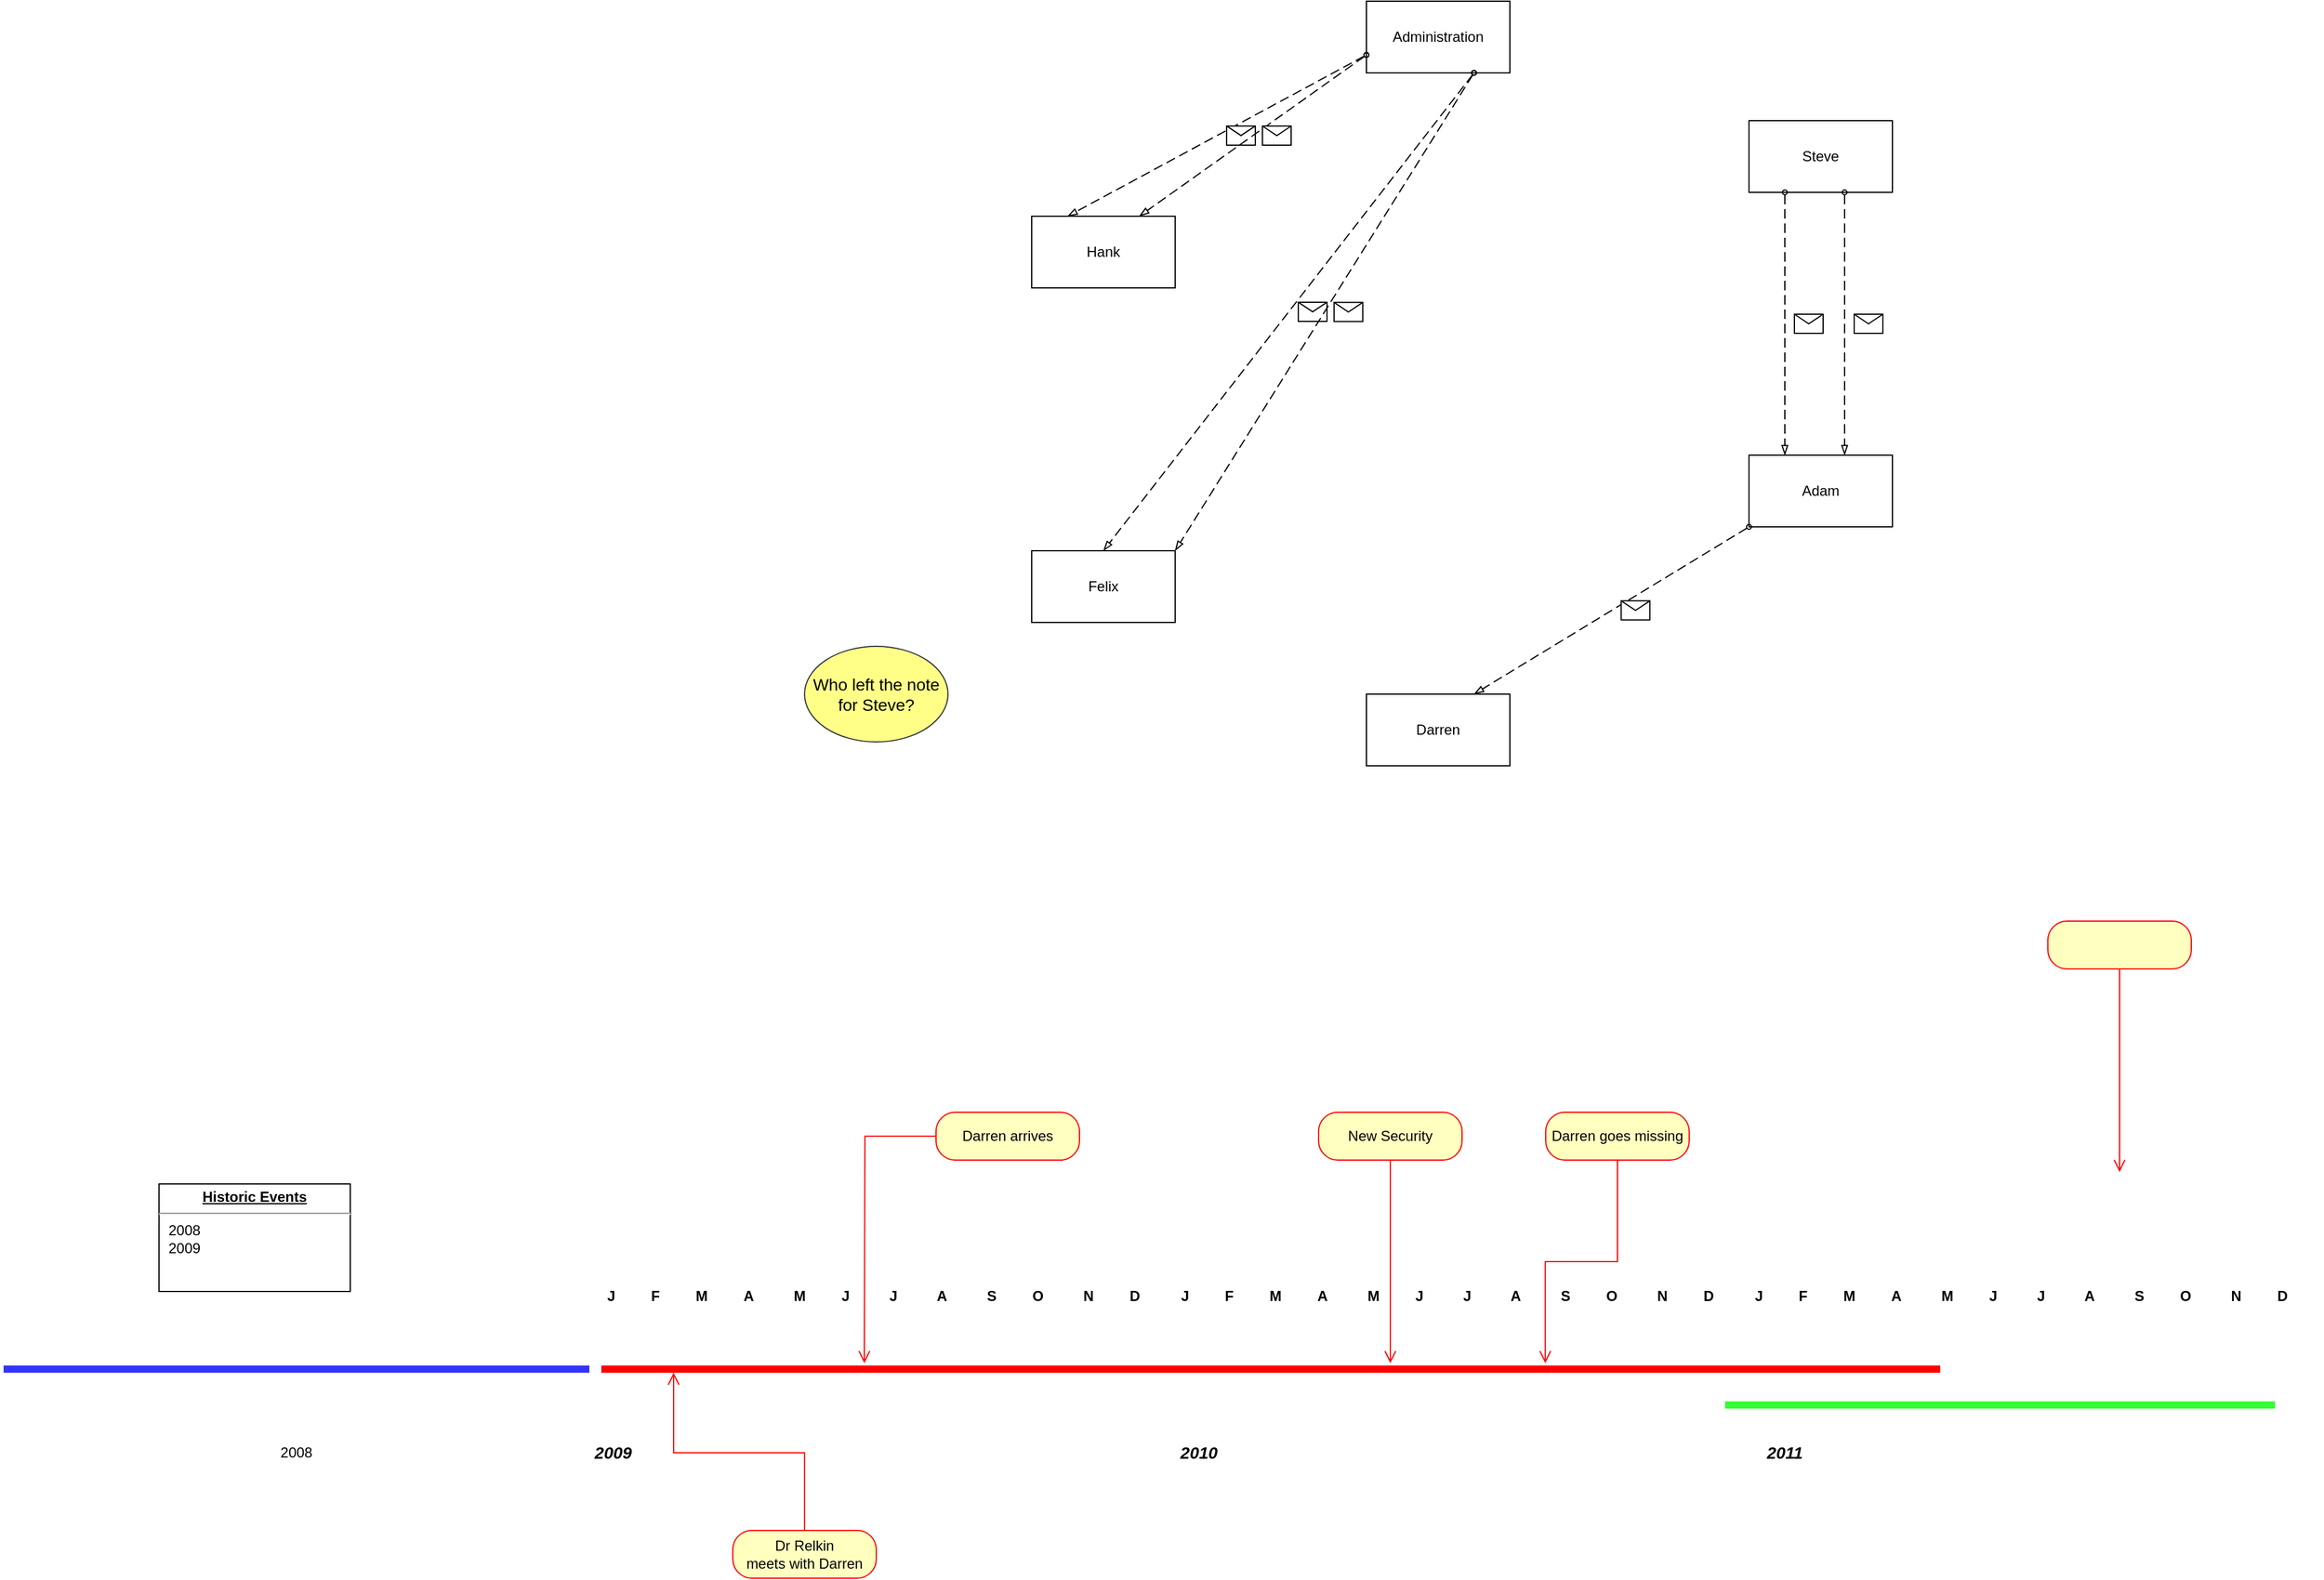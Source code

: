 <mxfile version="15.9.4" type="github">
  <diagram id="50J1hsUeFU688QyFhv9B" name="Page-1">
    <mxGraphModel dx="2220" dy="673" grid="1" gridSize="10" guides="1" tooltips="1" connect="1" arrows="1" fold="1" page="1" pageScale="1" pageWidth="827" pageHeight="1169" math="0" shadow="0">
      <root>
        <mxCell id="0" />
        <mxCell id="1" parent="0" />
        <mxCell id="q0hlCq6jyJoXcsFqNNth-1" value="Hank" style="rounded=0;whiteSpace=wrap;html=1;" vertex="1" parent="1">
          <mxGeometry x="40" y="200" width="120" height="60" as="geometry" />
        </mxCell>
        <mxCell id="q0hlCq6jyJoXcsFqNNth-2" value="Adam" style="rounded=0;whiteSpace=wrap;html=1;" vertex="1" parent="1">
          <mxGeometry x="640" y="400" width="120" height="60" as="geometry" />
        </mxCell>
        <mxCell id="q0hlCq6jyJoXcsFqNNth-3" value="Steve" style="rounded=0;whiteSpace=wrap;html=1;" vertex="1" parent="1">
          <mxGeometry x="640" y="120" width="120" height="60" as="geometry" />
        </mxCell>
        <mxCell id="q0hlCq6jyJoXcsFqNNth-4" value="Administration" style="rounded=0;whiteSpace=wrap;html=1;" vertex="1" parent="1">
          <mxGeometry x="320" y="20" width="120" height="60" as="geometry" />
        </mxCell>
        <mxCell id="q0hlCq6jyJoXcsFqNNth-62" value="Felix" style="rounded=0;whiteSpace=wrap;html=1;" vertex="1" parent="1">
          <mxGeometry x="40" y="480" width="120" height="60" as="geometry" />
        </mxCell>
        <mxCell id="q0hlCq6jyJoXcsFqNNth-67" value="" style="endArrow=blockThin;html=1;labelPosition=left;verticalLabelPosition=middle;align=right;verticalAlign=middle;dashed=1;dashPattern=8 4;endFill=0;startArrow=oval;startFill=0;endSize=6;startSize=4;rounded=0;exitX=0;exitY=0.75;exitDx=0;exitDy=0;entryX=0.25;entryY=0;entryDx=0;entryDy=0;" edge="1" parent="1" source="q0hlCq6jyJoXcsFqNNth-4" target="q0hlCq6jyJoXcsFqNNth-1">
          <mxGeometry relative="1" as="geometry">
            <mxPoint x="130" y="110" as="sourcePoint" />
            <mxPoint x="290" y="110" as="targetPoint" />
          </mxGeometry>
        </mxCell>
        <mxCell id="q0hlCq6jyJoXcsFqNNth-68" value="" style="shape=message;html=1;outlineConnect=0;labelPosition=left;verticalLabelPosition=middle;align=right;verticalAlign=middle;spacingRight=5;labelBackgroundColor=#ffffff;" vertex="1" parent="q0hlCq6jyJoXcsFqNNth-67">
          <mxGeometry width="24" height="16" relative="1" as="geometry">
            <mxPoint x="8" y="-8" as="offset" />
          </mxGeometry>
        </mxCell>
        <mxCell id="q0hlCq6jyJoXcsFqNNth-69" value="" style="endArrow=blockThin;html=1;labelPosition=left;verticalLabelPosition=middle;align=right;verticalAlign=middle;dashed=1;dashPattern=8 4;endFill=0;startArrow=oval;startFill=0;endSize=6;startSize=4;rounded=0;exitX=0;exitY=0.75;exitDx=0;exitDy=0;" edge="1" parent="1" source="q0hlCq6jyJoXcsFqNNth-4">
          <mxGeometry relative="1" as="geometry">
            <mxPoint x="350" y="80" as="sourcePoint" />
            <mxPoint x="130" y="200" as="targetPoint" />
          </mxGeometry>
        </mxCell>
        <mxCell id="q0hlCq6jyJoXcsFqNNth-70" value="" style="shape=message;html=1;outlineConnect=0;labelPosition=left;verticalLabelPosition=middle;align=right;verticalAlign=middle;spacingRight=5;labelBackgroundColor=#ffffff;" vertex="1" parent="q0hlCq6jyJoXcsFqNNth-69">
          <mxGeometry width="24" height="16" relative="1" as="geometry">
            <mxPoint x="8" y="-8" as="offset" />
          </mxGeometry>
        </mxCell>
        <mxCell id="q0hlCq6jyJoXcsFqNNth-71" value="" style="endArrow=blockThin;html=1;labelPosition=left;verticalLabelPosition=middle;align=right;verticalAlign=middle;dashed=1;dashPattern=8 4;endFill=0;startArrow=oval;startFill=0;endSize=6;startSize=4;rounded=0;exitX=0.25;exitY=1;exitDx=0;exitDy=0;entryX=0.25;entryY=0;entryDx=0;entryDy=0;" edge="1" parent="1" source="q0hlCq6jyJoXcsFqNNth-3" target="q0hlCq6jyJoXcsFqNNth-2">
          <mxGeometry relative="1" as="geometry">
            <mxPoint x="680" y="180" as="sourcePoint" />
            <mxPoint x="460" y="300" as="targetPoint" />
          </mxGeometry>
        </mxCell>
        <mxCell id="q0hlCq6jyJoXcsFqNNth-72" value="" style="shape=message;html=1;outlineConnect=0;labelPosition=left;verticalLabelPosition=middle;align=right;verticalAlign=middle;spacingRight=5;labelBackgroundColor=#ffffff;" vertex="1" parent="q0hlCq6jyJoXcsFqNNth-71">
          <mxGeometry width="24" height="16" relative="1" as="geometry">
            <mxPoint x="8" y="-8" as="offset" />
          </mxGeometry>
        </mxCell>
        <mxCell id="q0hlCq6jyJoXcsFqNNth-73" value="" style="endArrow=blockThin;html=1;labelPosition=left;verticalLabelPosition=middle;align=right;verticalAlign=middle;dashed=1;dashPattern=8 4;endFill=0;startArrow=oval;startFill=0;endSize=6;startSize=4;rounded=0;exitX=0.25;exitY=1;exitDx=0;exitDy=0;entryX=0.25;entryY=0;entryDx=0;entryDy=0;" edge="1" parent="1">
          <mxGeometry relative="1" as="geometry">
            <mxPoint x="720" y="180" as="sourcePoint" />
            <mxPoint x="720" y="400" as="targetPoint" />
          </mxGeometry>
        </mxCell>
        <mxCell id="q0hlCq6jyJoXcsFqNNth-74" value="" style="shape=message;html=1;outlineConnect=0;labelPosition=left;verticalLabelPosition=middle;align=right;verticalAlign=middle;spacingRight=5;labelBackgroundColor=#ffffff;" vertex="1" parent="q0hlCq6jyJoXcsFqNNth-73">
          <mxGeometry width="24" height="16" relative="1" as="geometry">
            <mxPoint x="8" y="-8" as="offset" />
          </mxGeometry>
        </mxCell>
        <mxCell id="q0hlCq6jyJoXcsFqNNth-75" value="" style="endArrow=blockThin;html=1;labelPosition=left;verticalLabelPosition=middle;align=right;verticalAlign=middle;dashed=1;dashPattern=8 4;endFill=0;startArrow=oval;startFill=0;endSize=6;startSize=4;rounded=0;exitX=0.75;exitY=1;exitDx=0;exitDy=0;entryX=0.5;entryY=0;entryDx=0;entryDy=0;" edge="1" parent="1" source="q0hlCq6jyJoXcsFqNNth-4" target="q0hlCq6jyJoXcsFqNNth-62">
          <mxGeometry relative="1" as="geometry">
            <mxPoint x="480" y="140" as="sourcePoint" />
            <mxPoint x="260" y="260" as="targetPoint" />
          </mxGeometry>
        </mxCell>
        <mxCell id="q0hlCq6jyJoXcsFqNNth-76" value="" style="shape=message;html=1;outlineConnect=0;labelPosition=left;verticalLabelPosition=middle;align=right;verticalAlign=middle;spacingRight=5;labelBackgroundColor=#ffffff;" vertex="1" parent="q0hlCq6jyJoXcsFqNNth-75">
          <mxGeometry width="24" height="16" relative="1" as="geometry">
            <mxPoint x="8" y="-8" as="offset" />
          </mxGeometry>
        </mxCell>
        <mxCell id="q0hlCq6jyJoXcsFqNNth-77" value="" style="endArrow=blockThin;html=1;labelPosition=left;verticalLabelPosition=middle;align=right;verticalAlign=middle;dashed=1;dashPattern=8 4;endFill=0;startArrow=oval;startFill=0;endSize=6;startSize=4;rounded=0;exitX=0.75;exitY=1;exitDx=0;exitDy=0;entryX=1;entryY=0;entryDx=0;entryDy=0;" edge="1" parent="1" source="q0hlCq6jyJoXcsFqNNth-4" target="q0hlCq6jyJoXcsFqNNth-62">
          <mxGeometry relative="1" as="geometry">
            <mxPoint x="420" y="90" as="sourcePoint" />
            <mxPoint x="110" y="490" as="targetPoint" />
          </mxGeometry>
        </mxCell>
        <mxCell id="q0hlCq6jyJoXcsFqNNth-78" value="" style="shape=message;html=1;outlineConnect=0;labelPosition=left;verticalLabelPosition=middle;align=right;verticalAlign=middle;spacingRight=5;labelBackgroundColor=#ffffff;" vertex="1" parent="q0hlCq6jyJoXcsFqNNth-77">
          <mxGeometry width="24" height="16" relative="1" as="geometry">
            <mxPoint x="8" y="-8" as="offset" />
          </mxGeometry>
        </mxCell>
        <mxCell id="q0hlCq6jyJoXcsFqNNth-79" value="Darren" style="rounded=0;whiteSpace=wrap;html=1;" vertex="1" parent="1">
          <mxGeometry x="320" y="600" width="120" height="60" as="geometry" />
        </mxCell>
        <mxCell id="q0hlCq6jyJoXcsFqNNth-80" value="" style="endArrow=blockThin;html=1;labelPosition=left;verticalLabelPosition=middle;align=right;verticalAlign=middle;dashed=1;dashPattern=8 4;endFill=0;startArrow=oval;startFill=0;endSize=6;startSize=4;rounded=0;entryX=0.75;entryY=0;entryDx=0;entryDy=0;exitX=0;exitY=1;exitDx=0;exitDy=0;" edge="1" parent="1" source="q0hlCq6jyJoXcsFqNNth-2" target="q0hlCq6jyJoXcsFqNNth-79">
          <mxGeometry relative="1" as="geometry">
            <mxPoint x="360" y="500" as="sourcePoint" />
            <mxPoint x="520" y="500" as="targetPoint" />
          </mxGeometry>
        </mxCell>
        <mxCell id="q0hlCq6jyJoXcsFqNNth-81" value="" style="shape=message;html=1;outlineConnect=0;labelPosition=left;verticalLabelPosition=middle;align=right;verticalAlign=middle;spacingRight=5;labelBackgroundColor=#ffffff;" vertex="1" parent="q0hlCq6jyJoXcsFqNNth-80">
          <mxGeometry width="24" height="16" relative="1" as="geometry">
            <mxPoint x="8" y="-8" as="offset" />
          </mxGeometry>
        </mxCell>
        <mxCell id="q0hlCq6jyJoXcsFqNNth-82" value="" style="shape=line;html=1;strokeWidth=6;strokeColor=#ff0000;" vertex="1" parent="1">
          <mxGeometry x="-320" y="1160" width="1120" height="10" as="geometry" />
        </mxCell>
        <mxCell id="q0hlCq6jyJoXcsFqNNth-86" value="2009" style="text;html=1;strokeColor=none;fillColor=none;align=center;verticalAlign=middle;whiteSpace=wrap;rounded=0;shadow=0;fontStyle=3;fontSize=14;" vertex="1" parent="1">
          <mxGeometry x="-340" y="1220" width="60" height="30" as="geometry" />
        </mxCell>
        <mxCell id="q0hlCq6jyJoXcsFqNNth-87" value="2011" style="text;html=1;strokeColor=none;fillColor=none;align=center;verticalAlign=middle;whiteSpace=wrap;rounded=0;shadow=0;fontStyle=3;fontSize=14;" vertex="1" parent="1">
          <mxGeometry x="640" y="1220" width="60" height="30" as="geometry" />
        </mxCell>
        <mxCell id="q0hlCq6jyJoXcsFqNNth-88" value="2010" style="text;html=1;strokeColor=none;fillColor=none;align=center;verticalAlign=middle;whiteSpace=wrap;rounded=0;shadow=0;fontStyle=3;fontSize=14;" vertex="1" parent="1">
          <mxGeometry x="150" y="1220" width="60" height="30" as="geometry" />
        </mxCell>
        <mxCell id="q0hlCq6jyJoXcsFqNNth-89" value="Darren arrives" style="rounded=1;whiteSpace=wrap;html=1;arcSize=40;fontColor=#000000;fillColor=#ffffc0;strokeColor=#ff0000;" vertex="1" parent="1">
          <mxGeometry x="-40" y="950" width="120" height="40" as="geometry" />
        </mxCell>
        <mxCell id="q0hlCq6jyJoXcsFqNNth-90" value="" style="edgeStyle=orthogonalEdgeStyle;html=1;verticalAlign=bottom;endArrow=open;endSize=8;strokeColor=#ff0000;rounded=0;" edge="1" source="q0hlCq6jyJoXcsFqNNth-89" parent="1">
          <mxGeometry relative="1" as="geometry">
            <mxPoint x="-100" y="1160" as="targetPoint" />
          </mxGeometry>
        </mxCell>
        <mxCell id="q0hlCq6jyJoXcsFqNNth-93" value="" style="edgeStyle=orthogonalEdgeStyle;html=1;verticalAlign=bottom;endArrow=open;endSize=8;strokeColor=#ff0000;rounded=0;entryX=0.054;entryY=0.8;entryDx=0;entryDy=0;entryPerimeter=0;" edge="1" source="q0hlCq6jyJoXcsFqNNth-94" parent="1" target="q0hlCq6jyJoXcsFqNNth-82">
          <mxGeometry relative="1" as="geometry">
            <mxPoint x="250" y="1460" as="targetPoint" />
          </mxGeometry>
        </mxCell>
        <mxCell id="q0hlCq6jyJoXcsFqNNth-94" value="Dr Relkin&lt;br&gt;meets with Darren" style="rounded=1;whiteSpace=wrap;html=1;arcSize=40;fontColor=#000000;fillColor=#ffffc0;strokeColor=#ff0000;" vertex="1" parent="1">
          <mxGeometry x="-210" y="1300" width="120" height="40" as="geometry" />
        </mxCell>
        <mxCell id="q0hlCq6jyJoXcsFqNNth-95" value="" style="rounded=1;whiteSpace=wrap;html=1;arcSize=40;fontColor=#000000;fillColor=#ffffc0;strokeColor=#ff0000;" vertex="1" parent="1">
          <mxGeometry x="890" y="790" width="120" height="40" as="geometry" />
        </mxCell>
        <mxCell id="q0hlCq6jyJoXcsFqNNth-96" value="" style="edgeStyle=orthogonalEdgeStyle;html=1;verticalAlign=bottom;endArrow=open;endSize=8;strokeColor=#ff0000;rounded=0;" edge="1" source="q0hlCq6jyJoXcsFqNNth-95" parent="1">
          <mxGeometry relative="1" as="geometry">
            <mxPoint x="950" y="1000" as="targetPoint" />
          </mxGeometry>
        </mxCell>
        <mxCell id="q0hlCq6jyJoXcsFqNNth-97" value="New Security" style="rounded=1;whiteSpace=wrap;html=1;arcSize=40;fontColor=#000000;fillColor=#ffffc0;strokeColor=#ff0000;" vertex="1" parent="1">
          <mxGeometry x="280" y="950" width="120" height="40" as="geometry" />
        </mxCell>
        <mxCell id="q0hlCq6jyJoXcsFqNNth-98" value="" style="edgeStyle=orthogonalEdgeStyle;html=1;verticalAlign=bottom;endArrow=open;endSize=8;strokeColor=#ff0000;rounded=0;" edge="1" source="q0hlCq6jyJoXcsFqNNth-97" parent="1">
          <mxGeometry relative="1" as="geometry">
            <mxPoint x="340" y="1160" as="targetPoint" />
          </mxGeometry>
        </mxCell>
        <mxCell id="q0hlCq6jyJoXcsFqNNth-99" value="J         F         M         A          M         J          J          A          S         O          N         D" style="text;align=left;fontStyle=1;verticalAlign=middle;spacingLeft=3;spacingRight=3;strokeColor=none;rotatable=0;points=[[0,0.5],[1,0.5]];portConstraint=eastwest;" vertex="1" parent="1">
          <mxGeometry x="-320" y="1090" width="480" height="26" as="geometry" />
        </mxCell>
        <mxCell id="q0hlCq6jyJoXcsFqNNth-100" value="J         F         M         A          M         J          J          A          S         O          N         D" style="text;align=left;fontStyle=1;verticalAlign=middle;spacingLeft=3;spacingRight=3;strokeColor=none;rotatable=0;points=[[0,0.5],[1,0.5]];portConstraint=eastwest;" vertex="1" parent="1">
          <mxGeometry x="160" y="1090" width="480" height="26" as="geometry" />
        </mxCell>
        <mxCell id="q0hlCq6jyJoXcsFqNNth-102" value="J         F         M         A          M         J          J          A          S         O          N         D" style="text;align=left;fontStyle=1;verticalAlign=middle;spacingLeft=3;spacingRight=3;strokeColor=none;rotatable=0;points=[[0,0.5],[1,0.5]];portConstraint=eastwest;" vertex="1" parent="1">
          <mxGeometry x="640" y="1090" width="480" height="26" as="geometry" />
        </mxCell>
        <mxCell id="q0hlCq6jyJoXcsFqNNth-103" value="" style="shape=line;html=1;strokeWidth=6;strokeColor=#3333FF;" vertex="1" parent="1">
          <mxGeometry x="-820" y="1160" width="490" height="10" as="geometry" />
        </mxCell>
        <mxCell id="q0hlCq6jyJoXcsFqNNth-104" value="Darren goes missing" style="rounded=1;whiteSpace=wrap;html=1;arcSize=40;fontColor=#000000;fillColor=#ffffc0;strokeColor=#ff0000;" vertex="1" parent="1">
          <mxGeometry x="470" y="950" width="120" height="40" as="geometry" />
        </mxCell>
        <mxCell id="q0hlCq6jyJoXcsFqNNth-105" value="" style="edgeStyle=orthogonalEdgeStyle;html=1;verticalAlign=bottom;endArrow=open;endSize=8;strokeColor=#ff0000;rounded=0;entryX=0.705;entryY=0;entryDx=0;entryDy=0;entryPerimeter=0;" edge="1" source="q0hlCq6jyJoXcsFqNNth-104" parent="1" target="q0hlCq6jyJoXcsFqNNth-82">
          <mxGeometry relative="1" as="geometry">
            <mxPoint x="550" y="1010" as="targetPoint" />
          </mxGeometry>
        </mxCell>
        <mxCell id="q0hlCq6jyJoXcsFqNNth-106" value="" style="shape=line;html=1;strokeWidth=6;strokeColor=#33FF33;" vertex="1" parent="1">
          <mxGeometry x="620" y="1190" width="460" height="10" as="geometry" />
        </mxCell>
        <mxCell id="q0hlCq6jyJoXcsFqNNth-107" value="2008" style="text;html=1;strokeColor=none;fillColor=none;align=center;verticalAlign=middle;whiteSpace=wrap;rounded=0;" vertex="1" parent="1">
          <mxGeometry x="-605" y="1220" width="60" height="30" as="geometry" />
        </mxCell>
        <mxCell id="q0hlCq6jyJoXcsFqNNth-114" value="&lt;p style=&quot;margin: 0px ; margin-top: 4px ; text-align: center ; text-decoration: underline&quot;&gt;&lt;b&gt;Historic Events&lt;/b&gt;&lt;/p&gt;&lt;hr&gt;&lt;p style=&quot;margin: 0px ; margin-left: 8px&quot;&gt;2008&lt;br&gt;2009&lt;/p&gt;" style="verticalAlign=top;align=left;overflow=fill;fontSize=12;fontFamily=Helvetica;html=1;shadow=0;strokeColor=#000000;" vertex="1" parent="1">
          <mxGeometry x="-690" y="1010" width="160" height="90" as="geometry" />
        </mxCell>
        <mxCell id="q0hlCq6jyJoXcsFqNNth-116" value="&lt;span&gt;Who left the note for Steve?&lt;/span&gt;" style="ellipse;whiteSpace=wrap;html=1;shadow=0;fontSize=14;strokeColor=#36393d;fillColor=#ffff88;" vertex="1" parent="1">
          <mxGeometry x="-150" y="560" width="120" height="80" as="geometry" />
        </mxCell>
      </root>
    </mxGraphModel>
  </diagram>
</mxfile>
